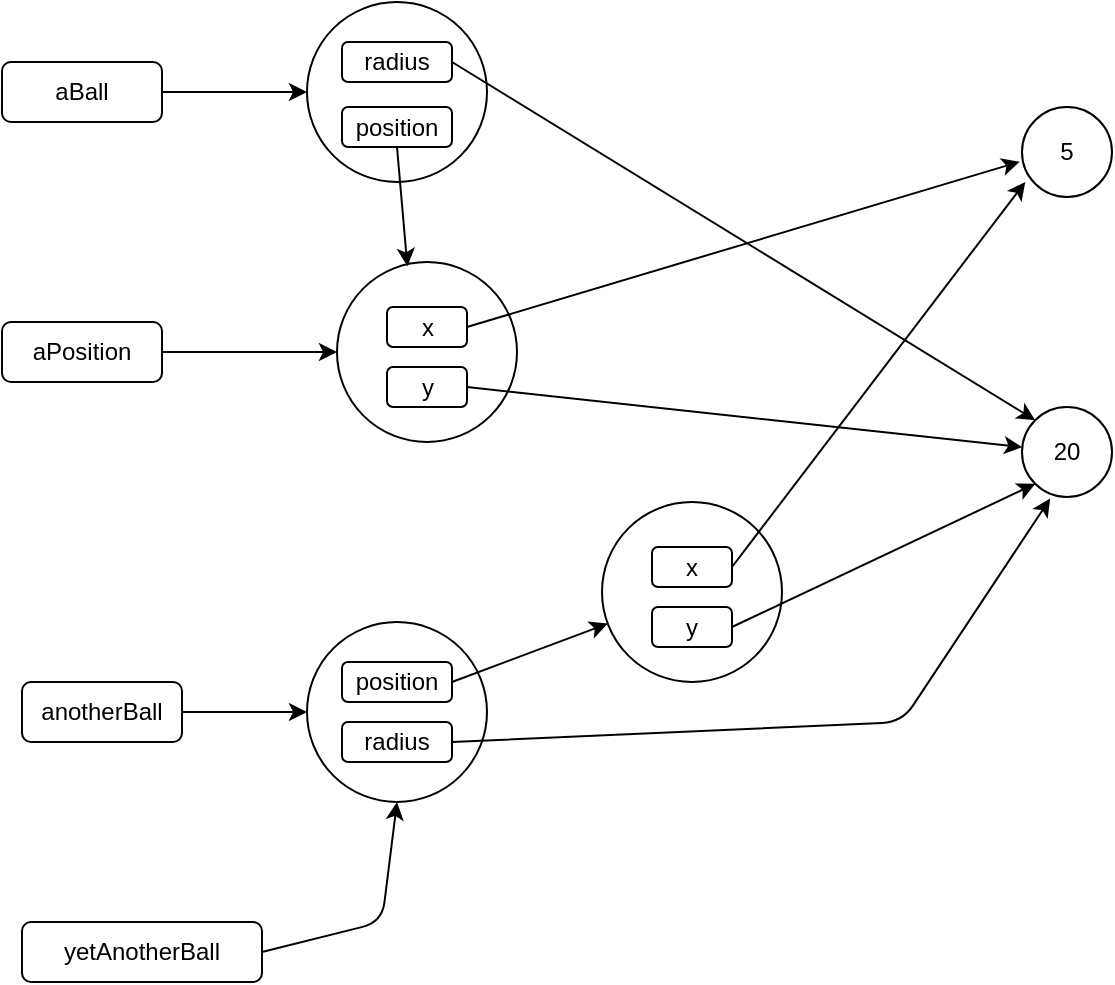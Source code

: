 <mxfile version="13.2.4" type="device" pages="3"><diagram id="O3189JU3_8T_QyJJb-w4" name="Page-1"><mxGraphModel dx="818" dy="603" grid="1" gridSize="10" guides="1" tooltips="1" connect="1" arrows="1" fold="1" page="1" pageScale="1" pageWidth="827" pageHeight="1169" math="0" shadow="0"><root><mxCell id="0"/><mxCell id="1" parent="0"/><mxCell id="9GL-YQWujSJjCNvbUtSb-41" value="" style="ellipse;whiteSpace=wrap;html=1;aspect=fixed;" vertex="1" parent="1"><mxGeometry x="380" y="290" width="90" height="90" as="geometry"/></mxCell><mxCell id="9GL-YQWujSJjCNvbUtSb-1" value="aPosition" style="rounded=1;whiteSpace=wrap;html=1;" vertex="1" parent="1"><mxGeometry x="80" y="200" width="80" height="30" as="geometry"/></mxCell><mxCell id="9GL-YQWujSJjCNvbUtSb-3" value="" style="ellipse;whiteSpace=wrap;html=1;aspect=fixed;" vertex="1" parent="1"><mxGeometry x="247.5" y="170" width="90" height="90" as="geometry"/></mxCell><mxCell id="9GL-YQWujSJjCNvbUtSb-5" value="x" style="rounded=1;whiteSpace=wrap;html=1;" vertex="1" parent="1"><mxGeometry x="272.5" y="192.5" width="40" height="20" as="geometry"/></mxCell><mxCell id="9GL-YQWujSJjCNvbUtSb-6" value="" style="endArrow=classic;html=1;exitX=1;exitY=0.5;exitDx=0;exitDy=0;" edge="1" parent="1" source="9GL-YQWujSJjCNvbUtSb-1" target="9GL-YQWujSJjCNvbUtSb-3"><mxGeometry width="50" height="50" relative="1" as="geometry"><mxPoint x="310" y="402.5" as="sourcePoint"/><mxPoint x="360" y="352.5" as="targetPoint"/></mxGeometry></mxCell><mxCell id="9GL-YQWujSJjCNvbUtSb-7" value="y" style="rounded=1;whiteSpace=wrap;html=1;" vertex="1" parent="1"><mxGeometry x="272.5" y="222.5" width="40" height="20" as="geometry"/></mxCell><mxCell id="9GL-YQWujSJjCNvbUtSb-8" value="5" style="ellipse;whiteSpace=wrap;html=1;aspect=fixed;" vertex="1" parent="1"><mxGeometry x="590" y="92.5" width="45" height="45" as="geometry"/></mxCell><mxCell id="9GL-YQWujSJjCNvbUtSb-9" value="20" style="ellipse;whiteSpace=wrap;html=1;aspect=fixed;" vertex="1" parent="1"><mxGeometry x="590" y="242.5" width="45" height="45" as="geometry"/></mxCell><mxCell id="9GL-YQWujSJjCNvbUtSb-10" value="" style="endArrow=classic;html=1;exitX=1;exitY=0.5;exitDx=0;exitDy=0;entryX=-0.025;entryY=0.608;entryDx=0;entryDy=0;entryPerimeter=0;" edge="1" parent="1" source="9GL-YQWujSJjCNvbUtSb-5" target="9GL-YQWujSJjCNvbUtSb-8"><mxGeometry width="50" height="50" relative="1" as="geometry"><mxPoint x="110" y="115" as="sourcePoint"/><mxPoint x="250.109" y="105.88" as="targetPoint"/></mxGeometry></mxCell><mxCell id="9GL-YQWujSJjCNvbUtSb-11" value="" style="endArrow=classic;html=1;exitX=1;exitY=0.5;exitDx=0;exitDy=0;" edge="1" parent="1" source="9GL-YQWujSJjCNvbUtSb-7" target="9GL-YQWujSJjCNvbUtSb-9"><mxGeometry width="50" height="50" relative="1" as="geometry"><mxPoint x="322.5" y="90" as="sourcePoint"/><mxPoint x="398.875" y="77.36" as="targetPoint"/></mxGeometry></mxCell><mxCell id="9GL-YQWujSJjCNvbUtSb-20" value="aBall" style="rounded=1;whiteSpace=wrap;html=1;" vertex="1" parent="1"><mxGeometry x="80" y="70" width="80" height="30" as="geometry"/></mxCell><mxCell id="9GL-YQWujSJjCNvbUtSb-23" value="" style="ellipse;whiteSpace=wrap;html=1;aspect=fixed;" vertex="1" parent="1"><mxGeometry x="232.5" y="40" width="90" height="90" as="geometry"/></mxCell><mxCell id="9GL-YQWujSJjCNvbUtSb-24" value="position" style="rounded=1;whiteSpace=wrap;html=1;" vertex="1" parent="1"><mxGeometry x="250" y="92.5" width="55" height="20" as="geometry"/></mxCell><mxCell id="9GL-YQWujSJjCNvbUtSb-25" value="radius" style="rounded=1;whiteSpace=wrap;html=1;" vertex="1" parent="1"><mxGeometry x="250" y="60" width="55" height="20" as="geometry"/></mxCell><mxCell id="9GL-YQWujSJjCNvbUtSb-26" value="" style="endArrow=classic;html=1;entryX=0.391;entryY=0.024;entryDx=0;entryDy=0;entryPerimeter=0;exitX=0.5;exitY=1;exitDx=0;exitDy=0;" edge="1" parent="1" source="9GL-YQWujSJjCNvbUtSb-24" target="9GL-YQWujSJjCNvbUtSb-3"><mxGeometry width="50" height="50" relative="1" as="geometry"><mxPoint x="322.5" y="208.75" as="sourcePoint"/><mxPoint x="560" y="360" as="targetPoint"/><Array as="points"/></mxGeometry></mxCell><mxCell id="9GL-YQWujSJjCNvbUtSb-27" value="" style="endArrow=classic;html=1;exitX=1;exitY=0.5;exitDx=0;exitDy=0;entryX=0;entryY=0.5;entryDx=0;entryDy=0;" edge="1" parent="1" source="9GL-YQWujSJjCNvbUtSb-20" target="9GL-YQWujSJjCNvbUtSb-23"><mxGeometry width="50" height="50" relative="1" as="geometry"><mxPoint x="170" y="-70" as="sourcePoint"/><mxPoint x="257.5" y="-70" as="targetPoint"/></mxGeometry></mxCell><mxCell id="9GL-YQWujSJjCNvbUtSb-28" value="" style="endArrow=classic;html=1;entryX=0;entryY=0;entryDx=0;entryDy=0;exitX=1;exitY=0.5;exitDx=0;exitDy=0;" edge="1" parent="1" source="9GL-YQWujSJjCNvbUtSb-25" target="9GL-YQWujSJjCNvbUtSb-9"><mxGeometry width="50" height="50" relative="1" as="geometry"><mxPoint x="320" y="140" as="sourcePoint"/><mxPoint x="570.062" y="138.336" as="targetPoint"/></mxGeometry></mxCell><mxCell id="9GL-YQWujSJjCNvbUtSb-29" value="anotherBall" style="rounded=1;whiteSpace=wrap;html=1;" vertex="1" parent="1"><mxGeometry x="90" y="380" width="80" height="30" as="geometry"/></mxCell><mxCell id="9GL-YQWujSJjCNvbUtSb-30" value="" style="ellipse;whiteSpace=wrap;html=1;aspect=fixed;" vertex="1" parent="1"><mxGeometry x="232.5" y="350" width="90" height="90" as="geometry"/></mxCell><mxCell id="9GL-YQWujSJjCNvbUtSb-31" value="position" style="rounded=1;whiteSpace=wrap;html=1;" vertex="1" parent="1"><mxGeometry x="250" y="370" width="55" height="20" as="geometry"/></mxCell><mxCell id="9GL-YQWujSJjCNvbUtSb-32" value="radius" style="rounded=1;whiteSpace=wrap;html=1;" vertex="1" parent="1"><mxGeometry x="250" y="400" width="55" height="20" as="geometry"/></mxCell><mxCell id="9GL-YQWujSJjCNvbUtSb-33" value="" style="endArrow=classic;html=1;exitX=1;exitY=0.5;exitDx=0;exitDy=0;entryX=0;entryY=0.5;entryDx=0;entryDy=0;" edge="1" parent="1" source="9GL-YQWujSJjCNvbUtSb-29" target="9GL-YQWujSJjCNvbUtSb-30"><mxGeometry width="50" height="50" relative="1" as="geometry"><mxPoint x="180" y="240" as="sourcePoint"/><mxPoint x="267.5" y="240" as="targetPoint"/></mxGeometry></mxCell><mxCell id="9GL-YQWujSJjCNvbUtSb-38" value="" style="endArrow=classic;html=1;exitX=1;exitY=0.5;exitDx=0;exitDy=0;" edge="1" parent="1" source="9GL-YQWujSJjCNvbUtSb-31" target="9GL-YQWujSJjCNvbUtSb-41"><mxGeometry width="50" height="50" relative="1" as="geometry"><mxPoint x="310" y="380" as="sourcePoint"/><mxPoint x="400.0" y="365" as="targetPoint"/></mxGeometry></mxCell><mxCell id="9GL-YQWujSJjCNvbUtSb-39" value="" style="endArrow=classic;html=1;entryX=0.313;entryY=1.018;entryDx=0;entryDy=0;entryPerimeter=0;exitX=1;exitY=0.5;exitDx=0;exitDy=0;" edge="1" parent="1" source="9GL-YQWujSJjCNvbUtSb-32" target="9GL-YQWujSJjCNvbUtSb-9"><mxGeometry width="50" height="50" relative="1" as="geometry"><mxPoint x="584" y="300" as="sourcePoint"/><mxPoint x="581.98" y="248.66" as="targetPoint"/><Array as="points"><mxPoint x="530" y="400"/></Array></mxGeometry></mxCell><mxCell id="9GL-YQWujSJjCNvbUtSb-40" value="" style="endArrow=classic;html=1;exitX=1;exitY=0.5;exitDx=0;exitDy=0;entryX=0.037;entryY=0.832;entryDx=0;entryDy=0;entryPerimeter=0;" edge="1" parent="1" source="9GL-YQWujSJjCNvbUtSb-42" target="9GL-YQWujSJjCNvbUtSb-8"><mxGeometry width="50" height="50" relative="1" as="geometry"><mxPoint x="440" y="220" as="sourcePoint"/><mxPoint x="560" y="180" as="targetPoint"/></mxGeometry></mxCell><mxCell id="9GL-YQWujSJjCNvbUtSb-42" value="x" style="rounded=1;whiteSpace=wrap;html=1;" vertex="1" parent="1"><mxGeometry x="405" y="312.5" width="40" height="20" as="geometry"/></mxCell><mxCell id="9GL-YQWujSJjCNvbUtSb-43" value="y" style="rounded=1;whiteSpace=wrap;html=1;" vertex="1" parent="1"><mxGeometry x="405" y="342.5" width="40" height="20" as="geometry"/></mxCell><mxCell id="9GL-YQWujSJjCNvbUtSb-44" value="" style="endArrow=classic;html=1;exitX=1;exitY=0.5;exitDx=0;exitDy=0;entryX=0;entryY=1;entryDx=0;entryDy=0;" edge="1" parent="1" source="9GL-YQWujSJjCNvbUtSb-43" target="9GL-YQWujSJjCNvbUtSb-9"><mxGeometry width="50" height="50" relative="1" as="geometry"><mxPoint x="465" y="345" as="sourcePoint"/><mxPoint x="581.665" y="184.94" as="targetPoint"/></mxGeometry></mxCell><mxCell id="9GL-YQWujSJjCNvbUtSb-45" value="yetAnotherBall" style="rounded=1;whiteSpace=wrap;html=1;" vertex="1" parent="1"><mxGeometry x="90" y="500" width="120" height="30" as="geometry"/></mxCell><mxCell id="9GL-YQWujSJjCNvbUtSb-46" value="" style="endArrow=classic;html=1;exitX=1;exitY=0.5;exitDx=0;exitDy=0;entryX=0.5;entryY=1;entryDx=0;entryDy=0;" edge="1" parent="1" source="9GL-YQWujSJjCNvbUtSb-45" target="9GL-YQWujSJjCNvbUtSb-30"><mxGeometry width="50" height="50" relative="1" as="geometry"><mxPoint x="210" y="509.25" as="sourcePoint"/><mxPoint x="287.845" y="479.997" as="targetPoint"/><Array as="points"><mxPoint x="270" y="500"/></Array></mxGeometry></mxCell></root></mxGraphModel></diagram><diagram id="rlUa1xEjSlSBSYxxorfP" name="Page-2"><mxGraphModel dx="818" dy="603" grid="1" gridSize="10" guides="1" tooltips="1" connect="1" arrows="1" fold="1" page="1" pageScale="1" pageWidth="827" pageHeight="1169" math="0" shadow="0"><root><mxCell id="vE9s3Myn3kPjQUu3hKwW-0"/><mxCell id="vE9s3Myn3kPjQUu3hKwW-1" parent="vE9s3Myn3kPjQUu3hKwW-0"/><mxCell id="R3Nb-HibuEfea5_g-xvg-1" value="aBall" style="rounded=1;whiteSpace=wrap;html=1;" vertex="1" parent="vE9s3Myn3kPjQUu3hKwW-1"><mxGeometry x="80" y="205" width="80" height="30" as="geometry"/></mxCell><mxCell id="R3Nb-HibuEfea5_g-xvg-2" value="" style="ellipse;whiteSpace=wrap;html=1;aspect=fixed;" vertex="1" parent="vE9s3Myn3kPjQUu3hKwW-1"><mxGeometry x="237.5" y="165" width="110" height="110" as="geometry"/></mxCell><mxCell id="R3Nb-HibuEfea5_g-xvg-3" value="x" style="rounded=1;whiteSpace=wrap;html=1;" vertex="1" parent="vE9s3Myn3kPjQUu3hKwW-1"><mxGeometry x="265" y="180" width="55" height="20" as="geometry"/></mxCell><mxCell id="R3Nb-HibuEfea5_g-xvg-4" value="" style="endArrow=classic;html=1;exitX=1;exitY=0.5;exitDx=0;exitDy=0;" edge="1" parent="vE9s3Myn3kPjQUu3hKwW-1" source="R3Nb-HibuEfea5_g-xvg-1" target="R3Nb-HibuEfea5_g-xvg-2"><mxGeometry width="50" height="50" relative="1" as="geometry"><mxPoint x="310" y="402.5" as="sourcePoint"/><mxPoint x="360" y="352.5" as="targetPoint"/></mxGeometry></mxCell><mxCell id="R3Nb-HibuEfea5_g-xvg-5" value="y" style="rounded=1;whiteSpace=wrap;html=1;" vertex="1" parent="vE9s3Myn3kPjQUu3hKwW-1"><mxGeometry x="265" y="210" width="52.5" height="20" as="geometry"/></mxCell><mxCell id="R3Nb-HibuEfea5_g-xvg-6" value="15" style="ellipse;whiteSpace=wrap;html=1;aspect=fixed;" vertex="1" parent="vE9s3Myn3kPjQUu3hKwW-1"><mxGeometry x="391" y="297.5" width="45" height="45" as="geometry"/></mxCell><mxCell id="R3Nb-HibuEfea5_g-xvg-7" value="20" style="ellipse;whiteSpace=wrap;html=1;aspect=fixed;" vertex="1" parent="vE9s3Myn3kPjQUu3hKwW-1"><mxGeometry x="430" y="195" width="45" height="45" as="geometry"/></mxCell><mxCell id="R3Nb-HibuEfea5_g-xvg-8" value="" style="endArrow=classic;html=1;exitX=1;exitY=0.5;exitDx=0;exitDy=0;entryX=0.06;entryY=0.286;entryDx=0;entryDy=0;entryPerimeter=0;" edge="1" parent="vE9s3Myn3kPjQUu3hKwW-1" source="R3Nb-HibuEfea5_g-xvg-30" target="R3Nb-HibuEfea5_g-xvg-6"><mxGeometry width="50" height="50" relative="1" as="geometry"><mxPoint x="110" y="115" as="sourcePoint"/><mxPoint x="250.109" y="105.88" as="targetPoint"/></mxGeometry></mxCell><mxCell id="R3Nb-HibuEfea5_g-xvg-9" value="" style="endArrow=classic;html=1;exitX=1;exitY=0.5;exitDx=0;exitDy=0;" edge="1" parent="vE9s3Myn3kPjQUu3hKwW-1" source="R3Nb-HibuEfea5_g-xvg-5" target="R3Nb-HibuEfea5_g-xvg-7"><mxGeometry width="50" height="50" relative="1" as="geometry"><mxPoint x="322.5" y="90" as="sourcePoint"/><mxPoint x="398.875" y="77.36" as="targetPoint"/><Array as="points"><mxPoint x="380" y="230"/></Array></mxGeometry></mxCell><mxCell id="R3Nb-HibuEfea5_g-xvg-10" value="aRadius" style="rounded=1;whiteSpace=wrap;html=1;" vertex="1" parent="vE9s3Myn3kPjQUu3hKwW-1"><mxGeometry x="80" y="297.5" width="80" height="30" as="geometry"/></mxCell><mxCell id="R3Nb-HibuEfea5_g-xvg-15" value="" style="endArrow=classic;html=1;exitX=1;exitY=0.5;exitDx=0;exitDy=0;" edge="1" parent="vE9s3Myn3kPjQUu3hKwW-1" source="R3Nb-HibuEfea5_g-xvg-10" target="R3Nb-HibuEfea5_g-xvg-6"><mxGeometry width="50" height="50" relative="1" as="geometry"><mxPoint x="170" y="-70" as="sourcePoint"/><mxPoint x="257.5" y="-70" as="targetPoint"/></mxGeometry></mxCell><mxCell id="R3Nb-HibuEfea5_g-xvg-16" value="" style="endArrow=classic;html=1;entryX=0.221;entryY=0.06;entryDx=0;entryDy=0;exitX=1;exitY=0.5;exitDx=0;exitDy=0;entryPerimeter=0;" edge="1" parent="vE9s3Myn3kPjQUu3hKwW-1" source="R3Nb-HibuEfea5_g-xvg-3" target="R3Nb-HibuEfea5_g-xvg-7"><mxGeometry width="50" height="50" relative="1" as="geometry"><mxPoint x="320" y="140" as="sourcePoint"/><mxPoint x="570.062" y="138.336" as="targetPoint"/><Array as="points"><mxPoint x="390" y="180"/></Array></mxGeometry></mxCell><mxCell id="R3Nb-HibuEfea5_g-xvg-30" value="radius" style="rounded=1;whiteSpace=wrap;html=1;" vertex="1" parent="vE9s3Myn3kPjQUu3hKwW-1"><mxGeometry x="265" y="240" width="55" height="20" as="geometry"/></mxCell></root></mxGraphModel></diagram><diagram id="-AKxrQVQuHus0HEbCfsR" name="Page-3"><mxGraphModel dx="988" dy="729" grid="1" gridSize="10" guides="1" tooltips="1" connect="1" arrows="1" fold="1" page="1" pageScale="1" pageWidth="827" pageHeight="1169" math="0" shadow="0"><root><mxCell id="PzwYFlE_HlzRyLD6EPIr-0"/><mxCell id="PzwYFlE_HlzRyLD6EPIr-1" parent="PzwYFlE_HlzRyLD6EPIr-0"/><mxCell id="ThhR3LkeInFL_UHwUWHL-1" value="aPosition" style="rounded=1;whiteSpace=wrap;html=1;" vertex="1" parent="PzwYFlE_HlzRyLD6EPIr-1"><mxGeometry x="80" y="200" width="80" height="30" as="geometry"/></mxCell><mxCell id="ThhR3LkeInFL_UHwUWHL-2" value="" style="ellipse;whiteSpace=wrap;html=1;aspect=fixed;" vertex="1" parent="PzwYFlE_HlzRyLD6EPIr-1"><mxGeometry x="247.5" y="170" width="90" height="90" as="geometry"/></mxCell><mxCell id="ThhR3LkeInFL_UHwUWHL-3" value="x" style="rounded=1;whiteSpace=wrap;html=1;" vertex="1" parent="PzwYFlE_HlzRyLD6EPIr-1"><mxGeometry x="272.5" y="192.5" width="40" height="20" as="geometry"/></mxCell><mxCell id="ThhR3LkeInFL_UHwUWHL-4" value="" style="endArrow=classic;html=1;exitX=1;exitY=0.5;exitDx=0;exitDy=0;" edge="1" parent="PzwYFlE_HlzRyLD6EPIr-1" source="ThhR3LkeInFL_UHwUWHL-1" target="ThhR3LkeInFL_UHwUWHL-2"><mxGeometry width="50" height="50" relative="1" as="geometry"><mxPoint x="310" y="402.5" as="sourcePoint"/><mxPoint x="360" y="352.5" as="targetPoint"/></mxGeometry></mxCell><mxCell id="ThhR3LkeInFL_UHwUWHL-5" value="y" style="rounded=1;whiteSpace=wrap;html=1;" vertex="1" parent="PzwYFlE_HlzRyLD6EPIr-1"><mxGeometry x="272.5" y="222.5" width="40" height="20" as="geometry"/></mxCell><mxCell id="ThhR3LkeInFL_UHwUWHL-6" value="5" style="ellipse;whiteSpace=wrap;html=1;aspect=fixed;" vertex="1" parent="PzwYFlE_HlzRyLD6EPIr-1"><mxGeometry x="470" y="155" width="45" height="45" as="geometry"/></mxCell><mxCell id="ThhR3LkeInFL_UHwUWHL-7" value="20" style="ellipse;whiteSpace=wrap;html=1;aspect=fixed;" vertex="1" parent="PzwYFlE_HlzRyLD6EPIr-1"><mxGeometry x="470" y="222.5" width="45" height="45" as="geometry"/></mxCell><mxCell id="ThhR3LkeInFL_UHwUWHL-8" value="" style="endArrow=classic;html=1;exitX=1;exitY=0.5;exitDx=0;exitDy=0;entryX=-0.025;entryY=0.608;entryDx=0;entryDy=0;entryPerimeter=0;" edge="1" parent="PzwYFlE_HlzRyLD6EPIr-1" source="ThhR3LkeInFL_UHwUWHL-3" target="ThhR3LkeInFL_UHwUWHL-6"><mxGeometry width="50" height="50" relative="1" as="geometry"><mxPoint x="110" y="115" as="sourcePoint"/><mxPoint x="250.109" y="105.88" as="targetPoint"/></mxGeometry></mxCell><mxCell id="ThhR3LkeInFL_UHwUWHL-9" value="" style="endArrow=classic;html=1;exitX=1;exitY=0.5;exitDx=0;exitDy=0;" edge="1" parent="PzwYFlE_HlzRyLD6EPIr-1" source="ThhR3LkeInFL_UHwUWHL-5" target="ThhR3LkeInFL_UHwUWHL-7"><mxGeometry width="50" height="50" relative="1" as="geometry"><mxPoint x="322.5" y="90" as="sourcePoint"/><mxPoint x="398.875" y="77.36" as="targetPoint"/></mxGeometry></mxCell><mxCell id="ThhR3LkeInFL_UHwUWHL-10" value="aBall" style="rounded=1;whiteSpace=wrap;html=1;" vertex="1" parent="PzwYFlE_HlzRyLD6EPIr-1"><mxGeometry x="80" y="70" width="80" height="30" as="geometry"/></mxCell><mxCell id="ThhR3LkeInFL_UHwUWHL-11" value="" style="ellipse;whiteSpace=wrap;html=1;aspect=fixed;" vertex="1" parent="PzwYFlE_HlzRyLD6EPIr-1"><mxGeometry x="232.5" y="40" width="90" height="90" as="geometry"/></mxCell><mxCell id="ThhR3LkeInFL_UHwUWHL-12" value="position" style="rounded=1;whiteSpace=wrap;html=1;" vertex="1" parent="PzwYFlE_HlzRyLD6EPIr-1"><mxGeometry x="250" y="92.5" width="55" height="20" as="geometry"/></mxCell><mxCell id="ThhR3LkeInFL_UHwUWHL-13" value="radius" style="rounded=1;whiteSpace=wrap;html=1;" vertex="1" parent="PzwYFlE_HlzRyLD6EPIr-1"><mxGeometry x="250" y="60" width="55" height="20" as="geometry"/></mxCell><mxCell id="ThhR3LkeInFL_UHwUWHL-14" value="" style="endArrow=classic;html=1;entryX=0.391;entryY=0.024;entryDx=0;entryDy=0;entryPerimeter=0;exitX=0.5;exitY=1;exitDx=0;exitDy=0;" edge="1" parent="PzwYFlE_HlzRyLD6EPIr-1" source="ThhR3LkeInFL_UHwUWHL-12" target="ThhR3LkeInFL_UHwUWHL-2"><mxGeometry width="50" height="50" relative="1" as="geometry"><mxPoint x="322.5" y="208.75" as="sourcePoint"/><mxPoint x="560" y="360" as="targetPoint"/><Array as="points"/></mxGeometry></mxCell><mxCell id="ThhR3LkeInFL_UHwUWHL-15" value="" style="endArrow=classic;html=1;exitX=1;exitY=0.5;exitDx=0;exitDy=0;entryX=0;entryY=0.5;entryDx=0;entryDy=0;" edge="1" parent="PzwYFlE_HlzRyLD6EPIr-1" source="ThhR3LkeInFL_UHwUWHL-10" target="ThhR3LkeInFL_UHwUWHL-11"><mxGeometry width="50" height="50" relative="1" as="geometry"><mxPoint x="170" y="-70" as="sourcePoint"/><mxPoint x="257.5" y="-70" as="targetPoint"/></mxGeometry></mxCell><mxCell id="ThhR3LkeInFL_UHwUWHL-16" value="" style="endArrow=classic;html=1;exitX=1;exitY=0.5;exitDx=0;exitDy=0;entryX=0;entryY=0.5;entryDx=0;entryDy=0;" edge="1" parent="PzwYFlE_HlzRyLD6EPIr-1" source="ThhR3LkeInFL_UHwUWHL-13" target="ThhR3LkeInFL_UHwUWHL-30"><mxGeometry width="50" height="50" relative="1" as="geometry"><mxPoint x="320" y="140" as="sourcePoint"/><mxPoint x="540" y="50" as="targetPoint"/></mxGeometry></mxCell><mxCell id="ThhR3LkeInFL_UHwUWHL-30" value="15" style="ellipse;whiteSpace=wrap;html=1;aspect=fixed;" vertex="1" parent="PzwYFlE_HlzRyLD6EPIr-1"><mxGeometry x="470" y="67.5" width="45" height="45" as="geometry"/></mxCell></root></mxGraphModel></diagram></mxfile>